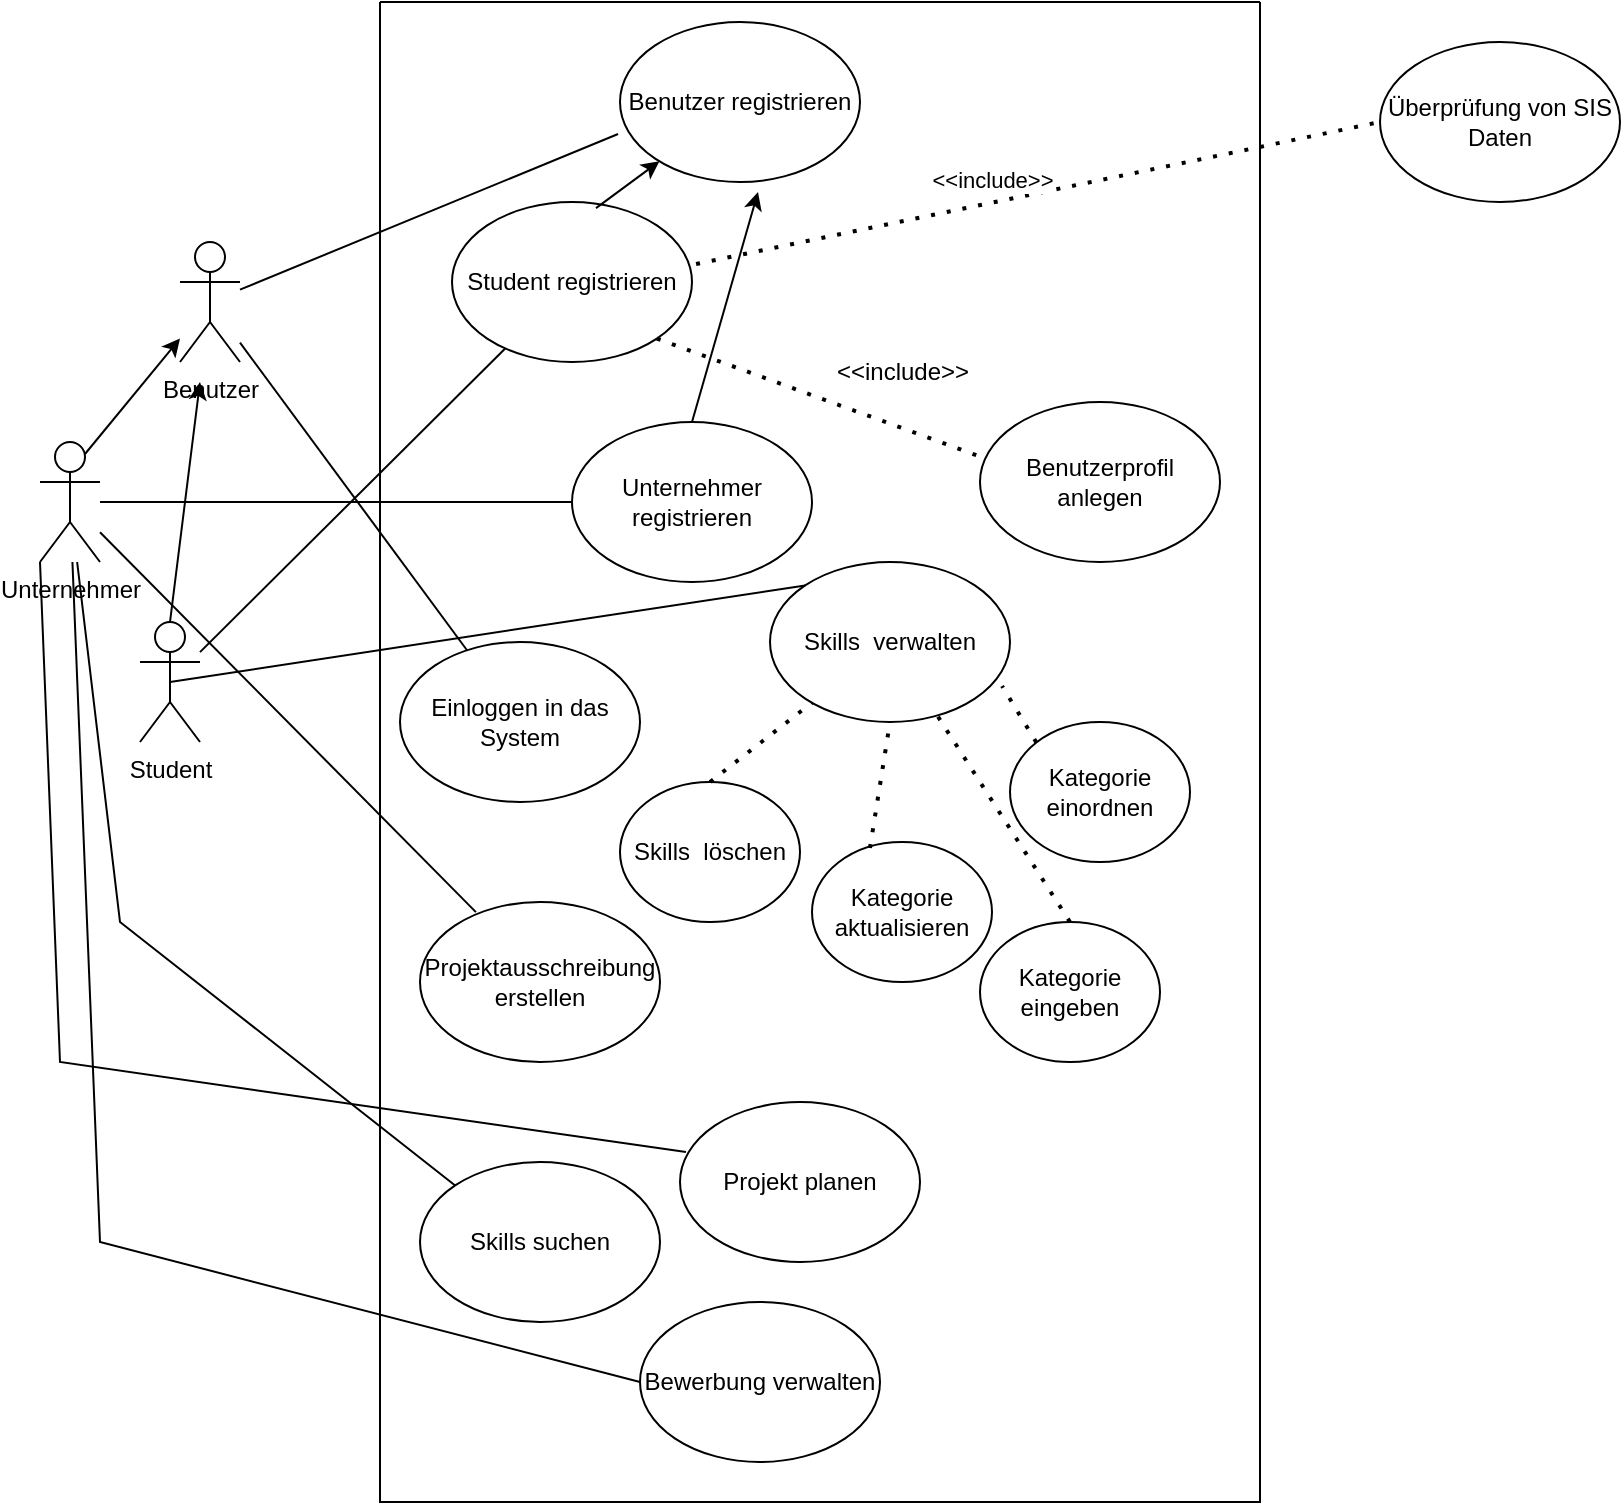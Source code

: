 <mxfile version="22.1.3" type="github">
  <diagram name="Seite-1" id="xbVqVgdGOFl9VlVDA56O">
    <mxGraphModel dx="838" dy="564" grid="1" gridSize="10" guides="1" tooltips="1" connect="1" arrows="1" fold="1" page="1" pageScale="1" pageWidth="827" pageHeight="1169" math="0" shadow="0">
      <root>
        <mxCell id="0" />
        <mxCell id="1" parent="0" />
        <mxCell id="runO1mr6xBuXYixtDFgl-1" value="Student" style="shape=umlActor;verticalLabelPosition=bottom;verticalAlign=top;html=1;outlineConnect=0;" vertex="1" parent="1">
          <mxGeometry x="70" y="330" width="30" height="60" as="geometry" />
        </mxCell>
        <mxCell id="runO1mr6xBuXYixtDFgl-2" value="Benutzer" style="shape=umlActor;verticalLabelPosition=bottom;verticalAlign=top;html=1;outlineConnect=0;" vertex="1" parent="1">
          <mxGeometry x="90" y="140" width="30" height="60" as="geometry" />
        </mxCell>
        <mxCell id="runO1mr6xBuXYixtDFgl-3" value="Unternehmer" style="shape=umlActor;verticalLabelPosition=bottom;verticalAlign=top;html=1;outlineConnect=0;" vertex="1" parent="1">
          <mxGeometry x="20" y="240" width="30" height="60" as="geometry" />
        </mxCell>
        <mxCell id="runO1mr6xBuXYixtDFgl-4" value="" style="endArrow=classic;html=1;rounded=0;exitX=0.75;exitY=0.1;exitDx=0;exitDy=0;exitPerimeter=0;endFill=1;" edge="1" parent="1" source="runO1mr6xBuXYixtDFgl-3" target="runO1mr6xBuXYixtDFgl-2">
          <mxGeometry width="50" height="50" relative="1" as="geometry">
            <mxPoint x="390" y="320" as="sourcePoint" />
            <mxPoint x="440" y="270" as="targetPoint" />
          </mxGeometry>
        </mxCell>
        <mxCell id="runO1mr6xBuXYixtDFgl-5" value="" style="endArrow=classic;html=1;rounded=0;exitX=0.5;exitY=0;exitDx=0;exitDy=0;exitPerimeter=0;endFill=1;" edge="1" parent="1" source="runO1mr6xBuXYixtDFgl-1">
          <mxGeometry width="50" height="50" relative="1" as="geometry">
            <mxPoint x="390" y="320" as="sourcePoint" />
            <mxPoint x="100" y="210" as="targetPoint" />
          </mxGeometry>
        </mxCell>
        <mxCell id="runO1mr6xBuXYixtDFgl-8" value="Überprüfung von SIS Daten" style="ellipse;whiteSpace=wrap;html=1;" vertex="1" parent="1">
          <mxGeometry x="690" y="40" width="120" height="80" as="geometry" />
        </mxCell>
        <mxCell id="runO1mr6xBuXYixtDFgl-9" value="" style="endArrow=none;dashed=1;html=1;dashPattern=1 3;strokeWidth=2;rounded=0;entryX=0;entryY=0.5;entryDx=0;entryDy=0;exitX=1.017;exitY=0.388;exitDx=0;exitDy=0;exitPerimeter=0;" edge="1" parent="1" source="runO1mr6xBuXYixtDFgl-6" target="runO1mr6xBuXYixtDFgl-8">
          <mxGeometry width="50" height="50" relative="1" as="geometry">
            <mxPoint x="360" y="280" as="sourcePoint" />
            <mxPoint x="410" y="230" as="targetPoint" />
          </mxGeometry>
        </mxCell>
        <mxCell id="runO1mr6xBuXYixtDFgl-15" value="&amp;lt;&amp;lt;include&amp;gt;&amp;gt;" style="edgeLabel;html=1;align=center;verticalAlign=middle;resizable=0;points=[];" vertex="1" connectable="0" parent="runO1mr6xBuXYixtDFgl-9">
          <mxGeometry x="-0.135" y="3" relative="1" as="geometry">
            <mxPoint y="-9" as="offset" />
          </mxGeometry>
        </mxCell>
        <mxCell id="runO1mr6xBuXYixtDFgl-13" value="" style="endArrow=none;html=1;rounded=0;" edge="1" parent="1" source="runO1mr6xBuXYixtDFgl-2" target="runO1mr6xBuXYixtDFgl-12">
          <mxGeometry width="50" height="50" relative="1" as="geometry">
            <mxPoint x="360" y="280" as="sourcePoint" />
            <mxPoint x="410" y="230" as="targetPoint" />
          </mxGeometry>
        </mxCell>
        <mxCell id="runO1mr6xBuXYixtDFgl-16" value="" style="swimlane;startSize=0;" vertex="1" parent="1">
          <mxGeometry x="190" y="20" width="440" height="750" as="geometry" />
        </mxCell>
        <mxCell id="runO1mr6xBuXYixtDFgl-10" value="Benutzerprofil anlegen" style="ellipse;whiteSpace=wrap;html=1;" vertex="1" parent="runO1mr6xBuXYixtDFgl-16">
          <mxGeometry x="300" y="200" width="120" height="80" as="geometry" />
        </mxCell>
        <mxCell id="runO1mr6xBuXYixtDFgl-14" value="&amp;lt;&amp;lt;include&amp;gt;&amp;gt;" style="text;html=1;align=center;verticalAlign=middle;resizable=0;points=[];autosize=1;strokeColor=none;fillColor=none;" vertex="1" parent="runO1mr6xBuXYixtDFgl-16">
          <mxGeometry x="216" y="170" width="90" height="30" as="geometry" />
        </mxCell>
        <mxCell id="runO1mr6xBuXYixtDFgl-6" value="Student registrieren" style="ellipse;whiteSpace=wrap;html=1;" vertex="1" parent="runO1mr6xBuXYixtDFgl-16">
          <mxGeometry x="36" y="100" width="120" height="80" as="geometry" />
        </mxCell>
        <mxCell id="runO1mr6xBuXYixtDFgl-11" value="" style="endArrow=none;dashed=1;html=1;dashPattern=1 3;strokeWidth=2;rounded=0;exitX=1;exitY=1;exitDx=0;exitDy=0;entryX=0.017;entryY=0.35;entryDx=0;entryDy=0;entryPerimeter=0;" edge="1" parent="runO1mr6xBuXYixtDFgl-16" source="runO1mr6xBuXYixtDFgl-6" target="runO1mr6xBuXYixtDFgl-10">
          <mxGeometry width="50" height="50" relative="1" as="geometry">
            <mxPoint x="190" y="260" as="sourcePoint" />
            <mxPoint x="240" y="210" as="targetPoint" />
          </mxGeometry>
        </mxCell>
        <mxCell id="runO1mr6xBuXYixtDFgl-18" value="Unternehmer registrieren" style="ellipse;whiteSpace=wrap;html=1;" vertex="1" parent="runO1mr6xBuXYixtDFgl-16">
          <mxGeometry x="96" y="210" width="120" height="80" as="geometry" />
        </mxCell>
        <mxCell id="runO1mr6xBuXYixtDFgl-12" value="Einloggen in das System" style="ellipse;whiteSpace=wrap;html=1;" vertex="1" parent="runO1mr6xBuXYixtDFgl-16">
          <mxGeometry x="10" y="320" width="120" height="80" as="geometry" />
        </mxCell>
        <mxCell id="runO1mr6xBuXYixtDFgl-20" value="Benutzer registrieren" style="ellipse;whiteSpace=wrap;html=1;" vertex="1" parent="runO1mr6xBuXYixtDFgl-16">
          <mxGeometry x="120" y="10" width="120" height="80" as="geometry" />
        </mxCell>
        <mxCell id="runO1mr6xBuXYixtDFgl-21" value="" style="endArrow=classic;html=1;rounded=0;exitX=0.6;exitY=0.038;exitDx=0;exitDy=0;exitPerimeter=0;" edge="1" parent="runO1mr6xBuXYixtDFgl-16" source="runO1mr6xBuXYixtDFgl-6" target="runO1mr6xBuXYixtDFgl-20">
          <mxGeometry width="50" height="50" relative="1" as="geometry">
            <mxPoint x="146" y="280" as="sourcePoint" />
            <mxPoint x="196" y="230" as="targetPoint" />
          </mxGeometry>
        </mxCell>
        <mxCell id="runO1mr6xBuXYixtDFgl-22" value="" style="endArrow=classic;html=1;rounded=0;exitX=0.5;exitY=0;exitDx=0;exitDy=0;entryX=0.575;entryY=1.063;entryDx=0;entryDy=0;entryPerimeter=0;" edge="1" parent="runO1mr6xBuXYixtDFgl-16" source="runO1mr6xBuXYixtDFgl-18" target="runO1mr6xBuXYixtDFgl-20">
          <mxGeometry width="50" height="50" relative="1" as="geometry">
            <mxPoint x="146" y="280" as="sourcePoint" />
            <mxPoint x="196" y="230" as="targetPoint" />
          </mxGeometry>
        </mxCell>
        <mxCell id="runO1mr6xBuXYixtDFgl-25" value="Skills &amp;nbsp;verwalten&lt;br&gt;" style="ellipse;whiteSpace=wrap;html=1;" vertex="1" parent="runO1mr6xBuXYixtDFgl-16">
          <mxGeometry x="195" y="280" width="120" height="80" as="geometry" />
        </mxCell>
        <mxCell id="runO1mr6xBuXYixtDFgl-26" value="Skills &amp;nbsp;löschen" style="ellipse;whiteSpace=wrap;html=1;" vertex="1" parent="runO1mr6xBuXYixtDFgl-16">
          <mxGeometry x="120" y="390" width="90" height="70" as="geometry" />
        </mxCell>
        <mxCell id="runO1mr6xBuXYixtDFgl-27" value="Kategorie einordnen&lt;br&gt;" style="ellipse;whiteSpace=wrap;html=1;" vertex="1" parent="runO1mr6xBuXYixtDFgl-16">
          <mxGeometry x="315" y="360" width="90" height="70" as="geometry" />
        </mxCell>
        <mxCell id="runO1mr6xBuXYixtDFgl-41" value="Kategorie eingeben" style="ellipse;whiteSpace=wrap;html=1;" vertex="1" parent="runO1mr6xBuXYixtDFgl-16">
          <mxGeometry x="300" y="460" width="90" height="70" as="geometry" />
        </mxCell>
        <mxCell id="runO1mr6xBuXYixtDFgl-42" value="Kategorie aktualisieren" style="ellipse;whiteSpace=wrap;html=1;" vertex="1" parent="runO1mr6xBuXYixtDFgl-16">
          <mxGeometry x="216" y="420" width="90" height="70" as="geometry" />
        </mxCell>
        <mxCell id="runO1mr6xBuXYixtDFgl-44" value="" style="endArrow=none;dashed=1;html=1;dashPattern=1 3;strokeWidth=2;rounded=0;exitX=0.5;exitY=0;exitDx=0;exitDy=0;" edge="1" parent="runO1mr6xBuXYixtDFgl-16" source="runO1mr6xBuXYixtDFgl-26" target="runO1mr6xBuXYixtDFgl-25">
          <mxGeometry width="50" height="50" relative="1" as="geometry">
            <mxPoint x="160" y="340" as="sourcePoint" />
            <mxPoint x="210" y="290" as="targetPoint" />
          </mxGeometry>
        </mxCell>
        <mxCell id="runO1mr6xBuXYixtDFgl-45" value="" style="endArrow=none;dashed=1;html=1;dashPattern=1 3;strokeWidth=2;rounded=0;exitX=0.322;exitY=0.043;exitDx=0;exitDy=0;exitPerimeter=0;entryX=0.5;entryY=1;entryDx=0;entryDy=0;" edge="1" parent="runO1mr6xBuXYixtDFgl-16" source="runO1mr6xBuXYixtDFgl-42" target="runO1mr6xBuXYixtDFgl-25">
          <mxGeometry width="50" height="50" relative="1" as="geometry">
            <mxPoint x="175" y="400" as="sourcePoint" />
            <mxPoint x="226" y="360" as="targetPoint" />
          </mxGeometry>
        </mxCell>
        <mxCell id="runO1mr6xBuXYixtDFgl-46" value="" style="endArrow=none;dashed=1;html=1;dashPattern=1 3;strokeWidth=2;rounded=0;exitX=0.5;exitY=0;exitDx=0;exitDy=0;" edge="1" parent="runO1mr6xBuXYixtDFgl-16" source="runO1mr6xBuXYixtDFgl-41" target="runO1mr6xBuXYixtDFgl-25">
          <mxGeometry width="50" height="50" relative="1" as="geometry">
            <mxPoint x="255" y="433" as="sourcePoint" />
            <mxPoint x="265" y="370" as="targetPoint" />
          </mxGeometry>
        </mxCell>
        <mxCell id="runO1mr6xBuXYixtDFgl-65" value="" style="endArrow=none;dashed=1;html=1;dashPattern=1 3;strokeWidth=2;rounded=0;exitX=0;exitY=0;exitDx=0;exitDy=0;entryX=0.967;entryY=0.775;entryDx=0;entryDy=0;entryPerimeter=0;" edge="1" parent="runO1mr6xBuXYixtDFgl-16" source="runO1mr6xBuXYixtDFgl-27" target="runO1mr6xBuXYixtDFgl-25">
          <mxGeometry width="50" height="50" relative="1" as="geometry">
            <mxPoint x="255" y="433" as="sourcePoint" />
            <mxPoint x="265" y="370" as="targetPoint" />
          </mxGeometry>
        </mxCell>
        <mxCell id="runO1mr6xBuXYixtDFgl-66" value="Projektausschreibung erstellen" style="ellipse;whiteSpace=wrap;html=1;" vertex="1" parent="runO1mr6xBuXYixtDFgl-16">
          <mxGeometry x="20" y="450" width="120" height="80" as="geometry" />
        </mxCell>
        <mxCell id="runO1mr6xBuXYixtDFgl-68" value="Skills suchen" style="ellipse;whiteSpace=wrap;html=1;" vertex="1" parent="runO1mr6xBuXYixtDFgl-16">
          <mxGeometry x="20" y="580" width="120" height="80" as="geometry" />
        </mxCell>
        <mxCell id="runO1mr6xBuXYixtDFgl-69" value="Projekt planen" style="ellipse;whiteSpace=wrap;html=1;" vertex="1" parent="runO1mr6xBuXYixtDFgl-16">
          <mxGeometry x="150" y="550" width="120" height="80" as="geometry" />
        </mxCell>
        <mxCell id="runO1mr6xBuXYixtDFgl-70" value="Bewerbung verwalten" style="ellipse;whiteSpace=wrap;html=1;" vertex="1" parent="runO1mr6xBuXYixtDFgl-16">
          <mxGeometry x="130" y="650" width="120" height="80" as="geometry" />
        </mxCell>
        <mxCell id="runO1mr6xBuXYixtDFgl-17" value="" style="endArrow=none;html=1;rounded=0;" edge="1" parent="1" source="runO1mr6xBuXYixtDFgl-1" target="runO1mr6xBuXYixtDFgl-6">
          <mxGeometry width="50" height="50" relative="1" as="geometry">
            <mxPoint x="320" y="300" as="sourcePoint" />
            <mxPoint x="370" y="250" as="targetPoint" />
          </mxGeometry>
        </mxCell>
        <mxCell id="runO1mr6xBuXYixtDFgl-23" value="" style="endArrow=none;html=1;rounded=0;entryX=0;entryY=0.5;entryDx=0;entryDy=0;" edge="1" parent="1" source="runO1mr6xBuXYixtDFgl-3" target="runO1mr6xBuXYixtDFgl-18">
          <mxGeometry width="50" height="50" relative="1" as="geometry">
            <mxPoint x="320" y="300" as="sourcePoint" />
            <mxPoint x="370" y="250" as="targetPoint" />
          </mxGeometry>
        </mxCell>
        <mxCell id="runO1mr6xBuXYixtDFgl-24" value="" style="endArrow=none;html=1;rounded=0;entryX=-0.008;entryY=0.7;entryDx=0;entryDy=0;entryPerimeter=0;" edge="1" parent="1" source="runO1mr6xBuXYixtDFgl-2" target="runO1mr6xBuXYixtDFgl-20">
          <mxGeometry width="50" height="50" relative="1" as="geometry">
            <mxPoint x="350" y="280" as="sourcePoint" />
            <mxPoint x="400" y="230" as="targetPoint" />
          </mxGeometry>
        </mxCell>
        <mxCell id="runO1mr6xBuXYixtDFgl-43" value="" style="endArrow=none;html=1;rounded=0;exitX=0.5;exitY=0.5;exitDx=0;exitDy=0;exitPerimeter=0;entryX=0;entryY=0;entryDx=0;entryDy=0;" edge="1" parent="1" source="runO1mr6xBuXYixtDFgl-1" target="runO1mr6xBuXYixtDFgl-25">
          <mxGeometry width="50" height="50" relative="1" as="geometry">
            <mxPoint x="350" y="360" as="sourcePoint" />
            <mxPoint x="400" y="310" as="targetPoint" />
          </mxGeometry>
        </mxCell>
        <mxCell id="runO1mr6xBuXYixtDFgl-67" value="" style="endArrow=none;html=1;rounded=0;entryX=0.233;entryY=0.063;entryDx=0;entryDy=0;entryPerimeter=0;" edge="1" parent="1" source="runO1mr6xBuXYixtDFgl-3" target="runO1mr6xBuXYixtDFgl-66">
          <mxGeometry width="50" height="50" relative="1" as="geometry">
            <mxPoint x="350" y="350" as="sourcePoint" />
            <mxPoint x="400" y="300" as="targetPoint" />
          </mxGeometry>
        </mxCell>
        <mxCell id="runO1mr6xBuXYixtDFgl-71" value="" style="endArrow=none;html=1;rounded=0;exitX=0;exitY=0;exitDx=0;exitDy=0;" edge="1" parent="1" source="runO1mr6xBuXYixtDFgl-68" target="runO1mr6xBuXYixtDFgl-3">
          <mxGeometry width="50" height="50" relative="1" as="geometry">
            <mxPoint x="350" y="540" as="sourcePoint" />
            <mxPoint x="400" y="490" as="targetPoint" />
            <Array as="points">
              <mxPoint x="60" y="480" />
            </Array>
          </mxGeometry>
        </mxCell>
        <mxCell id="runO1mr6xBuXYixtDFgl-73" value="" style="endArrow=none;html=1;rounded=0;exitX=0.025;exitY=0.313;exitDx=0;exitDy=0;exitPerimeter=0;entryX=0;entryY=1;entryDx=0;entryDy=0;entryPerimeter=0;" edge="1" parent="1" source="runO1mr6xBuXYixtDFgl-69" target="runO1mr6xBuXYixtDFgl-3">
          <mxGeometry width="50" height="50" relative="1" as="geometry">
            <mxPoint x="350" y="540" as="sourcePoint" />
            <mxPoint x="400" y="490" as="targetPoint" />
            <Array as="points">
              <mxPoint x="30" y="550" />
            </Array>
          </mxGeometry>
        </mxCell>
        <mxCell id="runO1mr6xBuXYixtDFgl-75" value="" style="endArrow=none;html=1;rounded=0;exitX=0;exitY=0.5;exitDx=0;exitDy=0;" edge="1" parent="1" source="runO1mr6xBuXYixtDFgl-70" target="runO1mr6xBuXYixtDFgl-3">
          <mxGeometry width="50" height="50" relative="1" as="geometry">
            <mxPoint x="350" y="540" as="sourcePoint" />
            <mxPoint x="400" y="490" as="targetPoint" />
            <Array as="points">
              <mxPoint x="50" y="640" />
            </Array>
          </mxGeometry>
        </mxCell>
      </root>
    </mxGraphModel>
  </diagram>
</mxfile>
